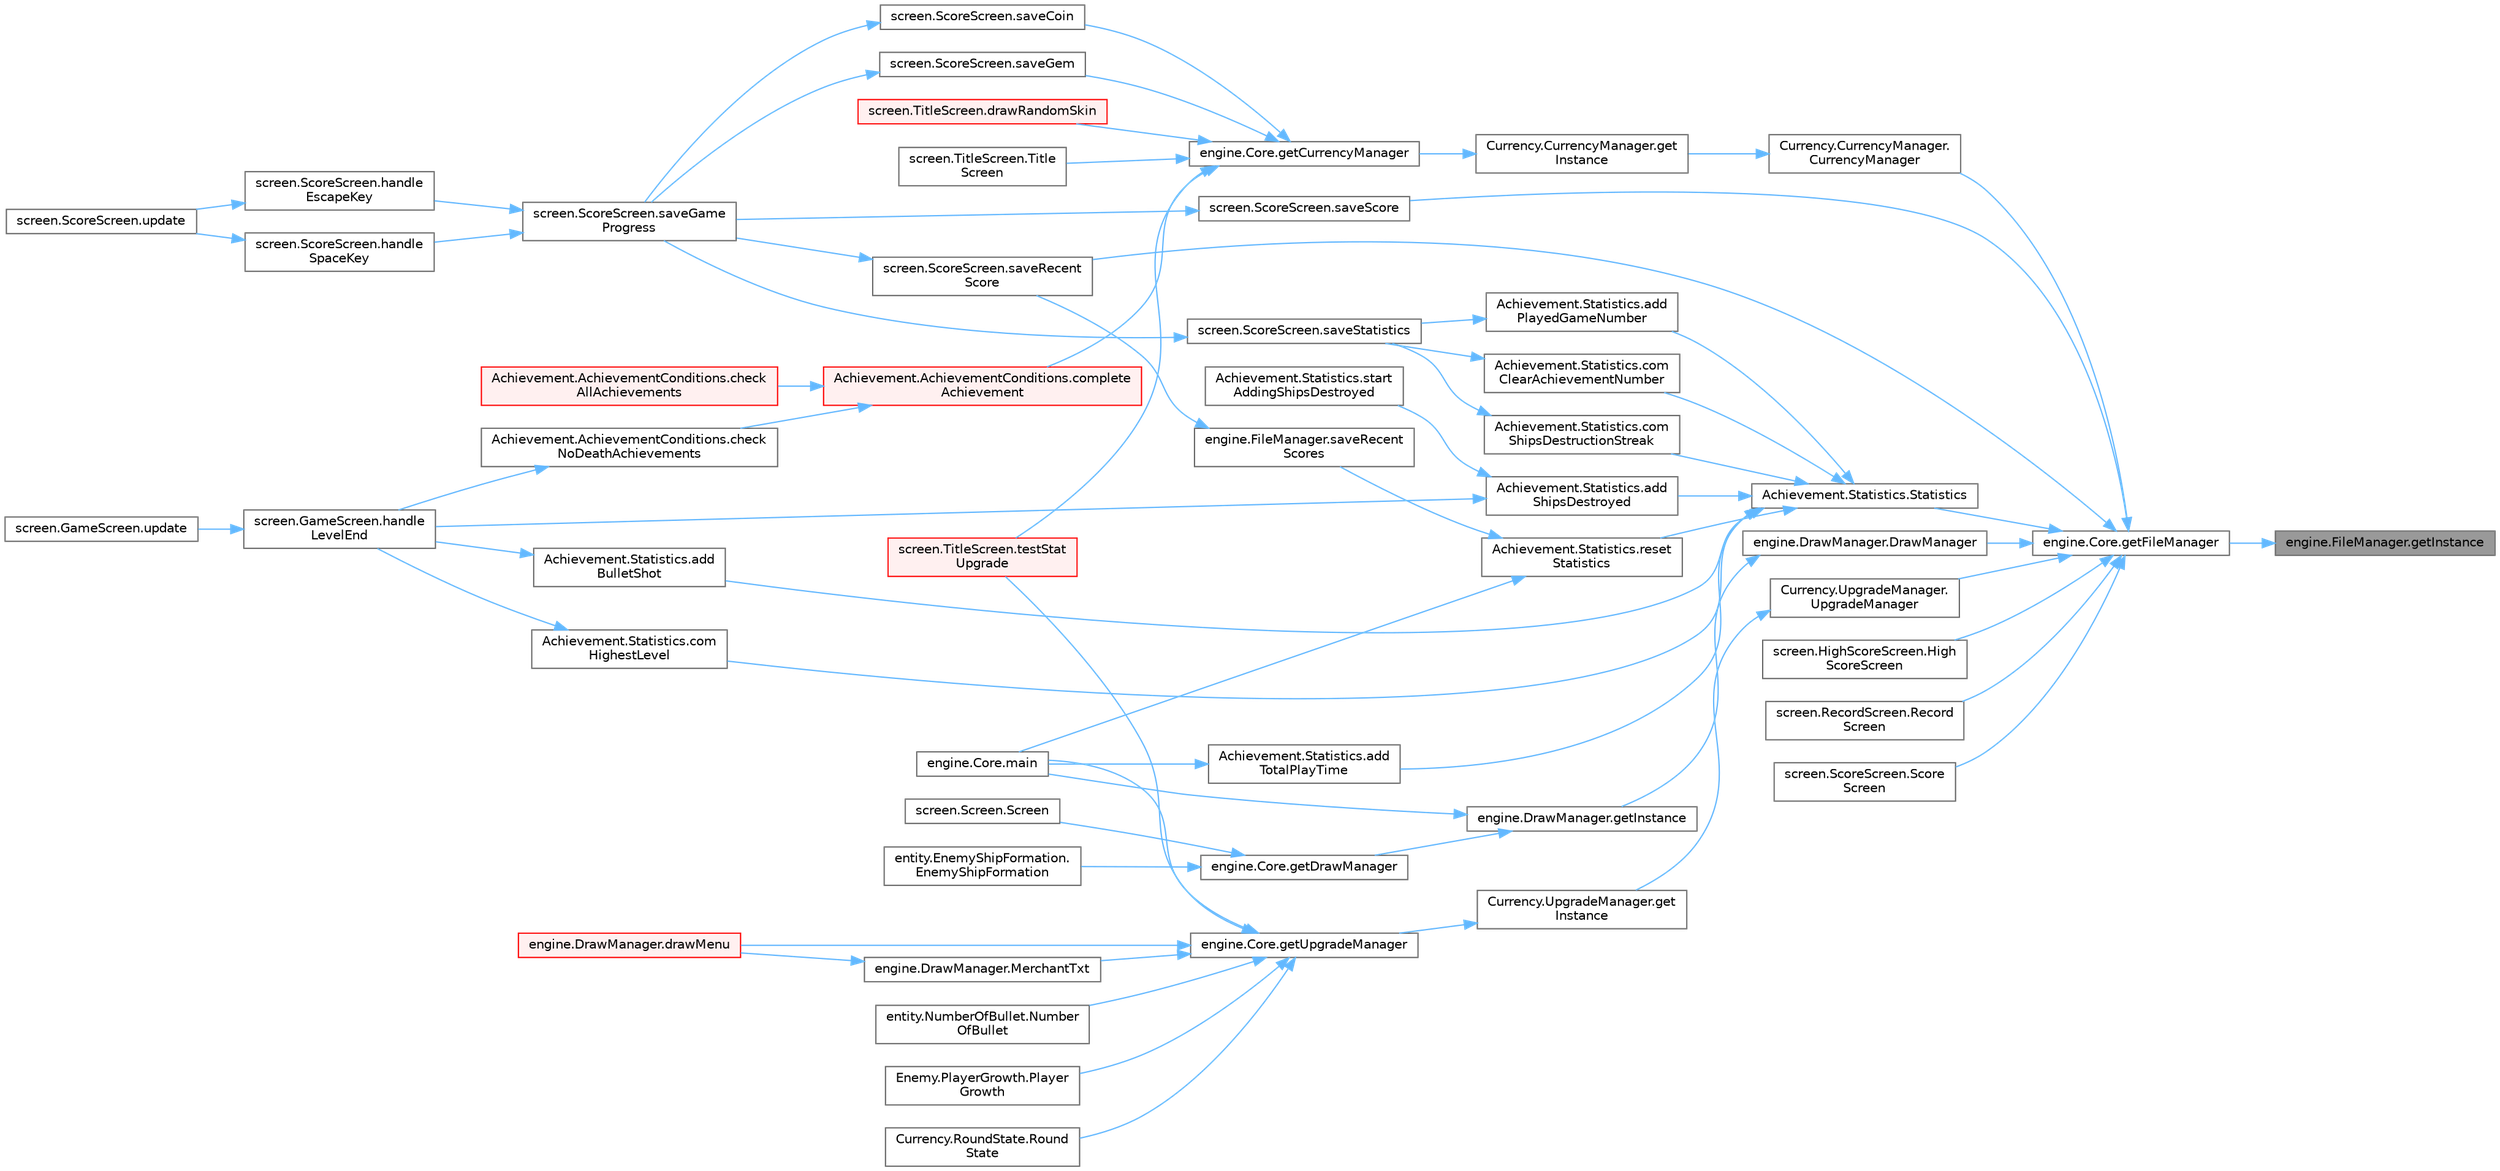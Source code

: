 digraph "engine.FileManager.getInstance"
{
 // LATEX_PDF_SIZE
  bgcolor="transparent";
  edge [fontname=Helvetica,fontsize=10,labelfontname=Helvetica,labelfontsize=10];
  node [fontname=Helvetica,fontsize=10,shape=box,height=0.2,width=0.4];
  rankdir="RL";
  Node1 [id="Node000001",label="engine.FileManager.getInstance",height=0.2,width=0.4,color="gray40", fillcolor="grey60", style="filled", fontcolor="black",tooltip="Returns shared instance of FileManager."];
  Node1 -> Node2 [id="edge1_Node000001_Node000002",dir="back",color="steelblue1",style="solid",tooltip=" "];
  Node2 [id="Node000002",label="engine.Core.getFileManager",height=0.2,width=0.4,color="grey40", fillcolor="white", style="filled",URL="$classengine_1_1_core.html#adb491d93cae178d9f5b8e7d05e2ad8e8",tooltip="Controls access to the file manager."];
  Node2 -> Node3 [id="edge2_Node000002_Node000003",dir="back",color="steelblue1",style="solid",tooltip=" "];
  Node3 [id="Node000003",label="Currency.CurrencyManager.\lCurrencyManager",height=0.2,width=0.4,color="grey40", fillcolor="white", style="filled",URL="$class_currency_1_1_currency_manager.html#a717e788aeda8a1ffde764f7e187b9146",tooltip="private constructor."];
  Node3 -> Node4 [id="edge3_Node000003_Node000004",dir="back",color="steelblue1",style="solid",tooltip=" "];
  Node4 [id="Node000004",label="Currency.CurrencyManager.get\lInstance",height=0.2,width=0.4,color="grey40", fillcolor="white", style="filled",URL="$class_currency_1_1_currency_manager.html#a31c832489fc9cffeeb9a753e3abe3154",tooltip="Returns shared instance of FileManager."];
  Node4 -> Node5 [id="edge4_Node000004_Node000005",dir="back",color="steelblue1",style="solid",tooltip=" "];
  Node5 [id="Node000005",label="engine.Core.getCurrencyManager",height=0.2,width=0.4,color="grey40", fillcolor="white", style="filled",URL="$classengine_1_1_core.html#af6af7caff5e9b89c8bf5d801095f726d",tooltip="Controls access to the currency manager."];
  Node5 -> Node6 [id="edge5_Node000005_Node000006",dir="back",color="steelblue1",style="solid",tooltip=" "];
  Node6 [id="Node000006",label="Achievement.AchievementConditions.complete\lAchievement",height=0.2,width=0.4,color="red", fillcolor="#FFF0F0", style="filled",URL="$class_achievement_1_1_achievement_conditions.html#a370857deb5c4dc35e2bd3191fb6834c1",tooltip=" "];
  Node6 -> Node7 [id="edge6_Node000006_Node000007",dir="back",color="steelblue1",style="solid",tooltip=" "];
  Node7 [id="Node000007",label="Achievement.AchievementConditions.check\lAllAchievements",height=0.2,width=0.4,color="red", fillcolor="#FFF0F0", style="filled",URL="$class_achievement_1_1_achievement_conditions.html#a99d262bc05fed539b97aa1107fcfba48",tooltip=" "];
  Node6 -> Node10 [id="edge7_Node000006_Node000010",dir="back",color="steelblue1",style="solid",tooltip=" "];
  Node10 [id="Node000010",label="Achievement.AchievementConditions.check\lNoDeathAchievements",height=0.2,width=0.4,color="grey40", fillcolor="white", style="filled",URL="$class_achievement_1_1_achievement_conditions.html#ab3b45005bc2580da03cf08b1f13c44cb",tooltip=" "];
  Node10 -> Node11 [id="edge8_Node000010_Node000011",dir="back",color="steelblue1",style="solid",tooltip=" "];
  Node11 [id="Node000011",label="screen.GameScreen.handle\lLevelEnd",height=0.2,width=0.4,color="grey40", fillcolor="white", style="filled",URL="$classscreen_1_1_game_screen.html#a41e19e7b8b70f17d04c7787b81d5116c",tooltip=" "];
  Node11 -> Node12 [id="edge9_Node000011_Node000012",dir="back",color="steelblue1",style="solid",tooltip=" "];
  Node12 [id="Node000012",label="screen.GameScreen.update",height=0.2,width=0.4,color="grey40", fillcolor="white", style="filled",URL="$classscreen_1_1_game_screen.html#aea54bbc0cb5c6990c159be77532b94e0",tooltip="Updates the elements on screen and checks for events."];
  Node5 -> Node23 [id="edge10_Node000005_Node000023",dir="back",color="steelblue1",style="solid",tooltip=" "];
  Node23 [id="Node000023",label="screen.TitleScreen.drawRandomSkin",height=0.2,width=0.4,color="red", fillcolor="#FFF0F0", style="filled",URL="$classscreen_1_1_title_screen.html#a7fd5b09abe3bec0ab469b9cf6c8153b9",tooltip=" "];
  Node5 -> Node26 [id="edge11_Node000005_Node000026",dir="back",color="steelblue1",style="solid",tooltip=" "];
  Node26 [id="Node000026",label="screen.ScoreScreen.saveCoin",height=0.2,width=0.4,color="grey40", fillcolor="white", style="filled",URL="$classscreen_1_1_score_screen.html#a33f288e63a20c11b9aefc2ab5b1ceead",tooltip="Saves the coin into currency file."];
  Node26 -> Node27 [id="edge12_Node000026_Node000027",dir="back",color="steelblue1",style="solid",tooltip=" "];
  Node27 [id="Node000027",label="screen.ScoreScreen.saveGame\lProgress",height=0.2,width=0.4,color="grey40", fillcolor="white", style="filled",URL="$classscreen_1_1_score_screen.html#a41ff54b61e6d1d32adc72c07e2c3b3b6",tooltip=" "];
  Node27 -> Node28 [id="edge13_Node000027_Node000028",dir="back",color="steelblue1",style="solid",tooltip=" "];
  Node28 [id="Node000028",label="screen.ScoreScreen.handle\lEscapeKey",height=0.2,width=0.4,color="grey40", fillcolor="white", style="filled",URL="$classscreen_1_1_score_screen.html#a057479f036d6fbc727ae22c60f924d09",tooltip=" "];
  Node28 -> Node29 [id="edge14_Node000028_Node000029",dir="back",color="steelblue1",style="solid",tooltip=" "];
  Node29 [id="Node000029",label="screen.ScoreScreen.update",height=0.2,width=0.4,color="grey40", fillcolor="white", style="filled",URL="$classscreen_1_1_score_screen.html#a38e621d92395da75408301bb9873dbdf",tooltip="Updates the elements on screen and checks for events."];
  Node27 -> Node30 [id="edge15_Node000027_Node000030",dir="back",color="steelblue1",style="solid",tooltip=" "];
  Node30 [id="Node000030",label="screen.ScoreScreen.handle\lSpaceKey",height=0.2,width=0.4,color="grey40", fillcolor="white", style="filled",URL="$classscreen_1_1_score_screen.html#acbdd3f9cc0796d86422536b798d5c953",tooltip=" "];
  Node30 -> Node29 [id="edge16_Node000030_Node000029",dir="back",color="steelblue1",style="solid",tooltip=" "];
  Node5 -> Node31 [id="edge17_Node000005_Node000031",dir="back",color="steelblue1",style="solid",tooltip=" "];
  Node31 [id="Node000031",label="screen.ScoreScreen.saveGem",height=0.2,width=0.4,color="grey40", fillcolor="white", style="filled",URL="$classscreen_1_1_score_screen.html#a7eb9637ed29cd1d517d7c64c6317bbc4",tooltip="Saves the gem into currency file."];
  Node31 -> Node27 [id="edge18_Node000031_Node000027",dir="back",color="steelblue1",style="solid",tooltip=" "];
  Node5 -> Node32 [id="edge19_Node000005_Node000032",dir="back",color="steelblue1",style="solid",tooltip=" "];
  Node32 [id="Node000032",label="screen.TitleScreen.testStat\lUpgrade",height=0.2,width=0.4,color="red", fillcolor="#FFF0F0", style="filled",URL="$classscreen_1_1_title_screen.html#a64bde84610fa44a3ef12fcf017ef3217",tooltip="runs when player do buying things when store system is ready – unwrap annotated code and rename this ..."];
  Node5 -> Node33 [id="edge20_Node000005_Node000033",dir="back",color="steelblue1",style="solid",tooltip=" "];
  Node33 [id="Node000033",label="screen.TitleScreen.Title\lScreen",height=0.2,width=0.4,color="grey40", fillcolor="white", style="filled",URL="$classscreen_1_1_title_screen.html#a6d58b0bb3a8064f2e9a0b165762421f5",tooltip="Constructor, establishes the properties of the screen."];
  Node2 -> Node34 [id="edge21_Node000002_Node000034",dir="back",color="steelblue1",style="solid",tooltip=" "];
  Node34 [id="Node000034",label="engine.DrawManager.DrawManager",height=0.2,width=0.4,color="grey40", fillcolor="white", style="filled",URL="$classengine_1_1_draw_manager.html#a75ec582f8ca675258c9eeefc4e3923c4",tooltip="Private constructor."];
  Node34 -> Node35 [id="edge22_Node000034_Node000035",dir="back",color="steelblue1",style="solid",tooltip=" "];
  Node35 [id="Node000035",label="engine.DrawManager.getInstance",height=0.2,width=0.4,color="grey40", fillcolor="white", style="filled",URL="$classengine_1_1_draw_manager.html#a65d3bcf5882046f637638cfcc3d7d84f",tooltip="Returns shared instance of DrawManager."];
  Node35 -> Node36 [id="edge23_Node000035_Node000036",dir="back",color="steelblue1",style="solid",tooltip=" "];
  Node36 [id="Node000036",label="engine.Core.getDrawManager",height=0.2,width=0.4,color="grey40", fillcolor="white", style="filled",URL="$classengine_1_1_core.html#ab8d6946e1c3ea2981bc009665d6155b5",tooltip="Controls access to the drawing manager."];
  Node36 -> Node37 [id="edge24_Node000036_Node000037",dir="back",color="steelblue1",style="solid",tooltip=" "];
  Node37 [id="Node000037",label="entity.EnemyShipFormation.\lEnemyShipFormation",height=0.2,width=0.4,color="grey40", fillcolor="white", style="filled",URL="$classentity_1_1_enemy_ship_formation.html#a376224dc2ff5bd7fbd919e4d6b225cdc",tooltip="Constructor, sets the initial conditions."];
  Node36 -> Node38 [id="edge25_Node000036_Node000038",dir="back",color="steelblue1",style="solid",tooltip=" "];
  Node38 [id="Node000038",label="screen.Screen.Screen",height=0.2,width=0.4,color="grey40", fillcolor="white", style="filled",URL="$classscreen_1_1_screen.html#a1ebb8482ec863c6ad05618ad5d11518e",tooltip="Constructor, establishes the properties of the screen."];
  Node35 -> Node9 [id="edge26_Node000035_Node000009",dir="back",color="steelblue1",style="solid",tooltip=" "];
  Node9 [id="Node000009",label="engine.Core.main",height=0.2,width=0.4,color="grey40", fillcolor="white", style="filled",URL="$classengine_1_1_core.html#a57772a5de30ed8af04183baad8f1281e",tooltip="Test implementation."];
  Node2 -> Node39 [id="edge27_Node000002_Node000039",dir="back",color="steelblue1",style="solid",tooltip=" "];
  Node39 [id="Node000039",label="screen.HighScoreScreen.High\lScoreScreen",height=0.2,width=0.4,color="grey40", fillcolor="white", style="filled",URL="$classscreen_1_1_high_score_screen.html#a64a97eae14496b17608a6d39d38dc54f",tooltip="Constructor, establishes the properties of the screen."];
  Node2 -> Node40 [id="edge28_Node000002_Node000040",dir="back",color="steelblue1",style="solid",tooltip=" "];
  Node40 [id="Node000040",label="screen.RecordScreen.Record\lScreen",height=0.2,width=0.4,color="grey40", fillcolor="white", style="filled",URL="$classscreen_1_1_record_screen.html#ada67944e76b360637864a5ab748f4351",tooltip="Constructor, establishes the properties of the screen."];
  Node2 -> Node41 [id="edge29_Node000002_Node000041",dir="back",color="steelblue1",style="solid",tooltip=" "];
  Node41 [id="Node000041",label="screen.ScoreScreen.saveRecent\lScore",height=0.2,width=0.4,color="grey40", fillcolor="white", style="filled",URL="$classscreen_1_1_score_screen.html#acf1e5689ded9e3a788f24a32eae2e4d4",tooltip="Saves the score as a recent score."];
  Node41 -> Node27 [id="edge30_Node000041_Node000027",dir="back",color="steelblue1",style="solid",tooltip=" "];
  Node2 -> Node42 [id="edge31_Node000002_Node000042",dir="back",color="steelblue1",style="solid",tooltip=" "];
  Node42 [id="Node000042",label="screen.ScoreScreen.saveScore",height=0.2,width=0.4,color="grey40", fillcolor="white", style="filled",URL="$classscreen_1_1_score_screen.html#ad4dae67615c89c96db3ab1de1ac043ec",tooltip="Saves the score as a high score."];
  Node42 -> Node27 [id="edge32_Node000042_Node000027",dir="back",color="steelblue1",style="solid",tooltip=" "];
  Node2 -> Node43 [id="edge33_Node000002_Node000043",dir="back",color="steelblue1",style="solid",tooltip=" "];
  Node43 [id="Node000043",label="screen.ScoreScreen.Score\lScreen",height=0.2,width=0.4,color="grey40", fillcolor="white", style="filled",URL="$classscreen_1_1_score_screen.html#a8a078b464e3ee2d49c50e8decfaf7ed9",tooltip="Constructor, establishes the properties of the screen."];
  Node2 -> Node44 [id="edge34_Node000002_Node000044",dir="back",color="steelblue1",style="solid",tooltip=" "];
  Node44 [id="Node000044",label="Achievement.Statistics.Statistics",height=0.2,width=0.4,color="grey40", fillcolor="white", style="filled",URL="$class_achievement_1_1_statistics.html#aeadeb981ade27306c427c3493a22d612",tooltip="Public Constructor."];
  Node44 -> Node45 [id="edge35_Node000044_Node000045",dir="back",color="steelblue1",style="solid",tooltip=" "];
  Node45 [id="Node000045",label="Achievement.Statistics.add\lBulletShot",height=0.2,width=0.4,color="grey40", fillcolor="white", style="filled",URL="$class_achievement_1_1_statistics.html#a138bee76b4274699681e478a4737269e",tooltip="Add the number of bullets fired so far to the previous record."];
  Node45 -> Node11 [id="edge36_Node000045_Node000011",dir="back",color="steelblue1",style="solid",tooltip=" "];
  Node44 -> Node46 [id="edge37_Node000044_Node000046",dir="back",color="steelblue1",style="solid",tooltip=" "];
  Node46 [id="Node000046",label="Achievement.Statistics.add\lPlayedGameNumber",height=0.2,width=0.4,color="grey40", fillcolor="white", style="filled",URL="$class_achievement_1_1_statistics.html#a70c9ca387c795d149852dff0e7c298f2",tooltip="Add the number of games played."];
  Node46 -> Node47 [id="edge38_Node000046_Node000047",dir="back",color="steelblue1",style="solid",tooltip=" "];
  Node47 [id="Node000047",label="screen.ScoreScreen.saveStatistics",height=0.2,width=0.4,color="grey40", fillcolor="white", style="filled",URL="$classscreen_1_1_score_screen.html#a87b225983adb40984b69ee15b4dd5f93",tooltip="Saves the Player's Statistics."];
  Node47 -> Node27 [id="edge39_Node000047_Node000027",dir="back",color="steelblue1",style="solid",tooltip=" "];
  Node44 -> Node18 [id="edge40_Node000044_Node000018",dir="back",color="steelblue1",style="solid",tooltip=" "];
  Node18 [id="Node000018",label="Achievement.Statistics.add\lShipsDestroyed",height=0.2,width=0.4,color="grey40", fillcolor="white", style="filled",URL="$class_achievement_1_1_statistics.html#a59564a449d79bf40b07d6bca1feab4f9",tooltip="Add the number of ships destroyed so far to the previous record."];
  Node18 -> Node11 [id="edge41_Node000018_Node000011",dir="back",color="steelblue1",style="solid",tooltip=" "];
  Node18 -> Node19 [id="edge42_Node000018_Node000019",dir="back",color="steelblue1",style="solid",tooltip=" "];
  Node19 [id="Node000019",label="Achievement.Statistics.start\lAddingShipsDestroyed",height=0.2,width=0.4,color="grey40", fillcolor="white", style="filled",URL="$class_achievement_1_1_statistics.html#abf85693bc6a7f785a02fad922acc9bcc",tooltip=" "];
  Node44 -> Node48 [id="edge43_Node000044_Node000048",dir="back",color="steelblue1",style="solid",tooltip=" "];
  Node48 [id="Node000048",label="Achievement.Statistics.add\lTotalPlayTime",height=0.2,width=0.4,color="grey40", fillcolor="white", style="filled",URL="$class_achievement_1_1_statistics.html#a99f38e4d8621a9937c77465ae9e5527e",tooltip="Add the current game's playtime to the previous total playtime."];
  Node48 -> Node9 [id="edge44_Node000048_Node000009",dir="back",color="steelblue1",style="solid",tooltip=" "];
  Node44 -> Node49 [id="edge45_Node000044_Node000049",dir="back",color="steelblue1",style="solid",tooltip=" "];
  Node49 [id="Node000049",label="Achievement.Statistics.com\lClearAchievementNumber",height=0.2,width=0.4,color="grey40", fillcolor="white", style="filled",URL="$class_achievement_1_1_statistics.html#a046884caedaf90d798dc5bd6c65f80b7",tooltip="Compare the number of achievements cleared up to now with the number of achievements cleared after th..."];
  Node49 -> Node47 [id="edge46_Node000049_Node000047",dir="back",color="steelblue1",style="solid",tooltip=" "];
  Node44 -> Node50 [id="edge47_Node000044_Node000050",dir="back",color="steelblue1",style="solid",tooltip=" "];
  Node50 [id="Node000050",label="Achievement.Statistics.com\lHighestLevel",height=0.2,width=0.4,color="grey40", fillcolor="white", style="filled",URL="$class_achievement_1_1_statistics.html#ae59e3371feeb5c1e14d4640419c6ee37",tooltip="Compare the previously highest reached level with the currently reached level."];
  Node50 -> Node11 [id="edge48_Node000050_Node000011",dir="back",color="steelblue1",style="solid",tooltip=" "];
  Node44 -> Node51 [id="edge49_Node000044_Node000051",dir="back",color="steelblue1",style="solid",tooltip=" "];
  Node51 [id="Node000051",label="Achievement.Statistics.com\lShipsDestructionStreak",height=0.2,width=0.4,color="grey40", fillcolor="white", style="filled",URL="$class_achievement_1_1_statistics.html#a50c7a6face4c8543e72f56144d46ed5d",tooltip="Compare the current game's destruction streak with the high score for shipsDestructionStreak."];
  Node51 -> Node47 [id="edge50_Node000051_Node000047",dir="back",color="steelblue1",style="solid",tooltip=" "];
  Node44 -> Node52 [id="edge51_Node000044_Node000052",dir="back",color="steelblue1",style="solid",tooltip=" "];
  Node52 [id="Node000052",label="Achievement.Statistics.reset\lStatistics",height=0.2,width=0.4,color="grey40", fillcolor="white", style="filled",URL="$class_achievement_1_1_statistics.html#a2bc2b1895c2e715fc47423ac9e3c1377",tooltip=" "];
  Node52 -> Node9 [id="edge52_Node000052_Node000009",dir="back",color="steelblue1",style="solid",tooltip=" "];
  Node52 -> Node53 [id="edge53_Node000052_Node000053",dir="back",color="steelblue1",style="solid",tooltip=" "];
  Node53 [id="Node000053",label="engine.FileManager.saveRecent\lScores",height=0.2,width=0.4,color="grey40", fillcolor="white", style="filled",URL="$classengine_1_1_file_manager.html#a7b457940b2fc05ff5f3d141dc001ec5f",tooltip="Saves user recent scores to disk."];
  Node53 -> Node41 [id="edge54_Node000053_Node000041",dir="back",color="steelblue1",style="solid",tooltip=" "];
  Node2 -> Node54 [id="edge55_Node000002_Node000054",dir="back",color="steelblue1",style="solid",tooltip=" "];
  Node54 [id="Node000054",label="Currency.UpgradeManager.\lUpgradeManager",height=0.2,width=0.4,color="grey40", fillcolor="white", style="filled",URL="$class_currency_1_1_upgrade_manager.html#a3eba38bf042f6f80cbe3365ca87b3bfd",tooltip="private constructor."];
  Node54 -> Node55 [id="edge56_Node000054_Node000055",dir="back",color="steelblue1",style="solid",tooltip=" "];
  Node55 [id="Node000055",label="Currency.UpgradeManager.get\lInstance",height=0.2,width=0.4,color="grey40", fillcolor="white", style="filled",URL="$class_currency_1_1_upgrade_manager.html#a282e2ed1f01eb22196dccd90b20d4ee5",tooltip="Returns shared instance of UpgradeManager."];
  Node55 -> Node56 [id="edge57_Node000055_Node000056",dir="back",color="steelblue1",style="solid",tooltip=" "];
  Node56 [id="Node000056",label="engine.Core.getUpgradeManager",height=0.2,width=0.4,color="grey40", fillcolor="white", style="filled",URL="$classengine_1_1_core.html#a3b39da2cc59c57cfa84fb9567ad1fec5",tooltip="Controls access to the currency manager."];
  Node56 -> Node57 [id="edge58_Node000056_Node000057",dir="back",color="steelblue1",style="solid",tooltip=" "];
  Node57 [id="Node000057",label="engine.DrawManager.drawMenu",height=0.2,width=0.4,color="red", fillcolor="#FFF0F0", style="filled",URL="$classengine_1_1_draw_manager.html#aa8899ff89b1b8cb4a30c6248ab3386f4",tooltip=" "];
  Node56 -> Node9 [id="edge59_Node000056_Node000009",dir="back",color="steelblue1",style="solid",tooltip=" "];
  Node56 -> Node59 [id="edge60_Node000056_Node000059",dir="back",color="steelblue1",style="solid",tooltip=" "];
  Node59 [id="Node000059",label="engine.DrawManager.MerchantTxt",height=0.2,width=0.4,color="grey40", fillcolor="white", style="filled",URL="$classengine_1_1_draw_manager.html#aa78bf3e4414404d78091953b914cc4d5",tooltip=" "];
  Node59 -> Node57 [id="edge61_Node000059_Node000057",dir="back",color="steelblue1",style="solid",tooltip=" "];
  Node56 -> Node60 [id="edge62_Node000056_Node000060",dir="back",color="steelblue1",style="solid",tooltip=" "];
  Node60 [id="Node000060",label="entity.NumberOfBullet.Number\lOfBullet",height=0.2,width=0.4,color="grey40", fillcolor="white", style="filled",URL="$classentity_1_1_number_of_bullet.html#ac98286f09101d45aa393c52855e3adc6",tooltip="Constructor."];
  Node56 -> Node61 [id="edge63_Node000056_Node000061",dir="back",color="steelblue1",style="solid",tooltip=" "];
  Node61 [id="Node000061",label="Enemy.PlayerGrowth.Player\lGrowth",height=0.2,width=0.4,color="grey40", fillcolor="white", style="filled",URL="$class_enemy_1_1_player_growth.html#aa088528296fad286c33aac404b782596",tooltip=" "];
  Node56 -> Node62 [id="edge64_Node000056_Node000062",dir="back",color="steelblue1",style="solid",tooltip=" "];
  Node62 [id="Node000062",label="Currency.RoundState.Round\lState",height=0.2,width=0.4,color="grey40", fillcolor="white", style="filled",URL="$class_currency_1_1_round_state.html#a56b85ae03c3844d9d9c67607c25c8b19",tooltip=" "];
  Node56 -> Node32 [id="edge65_Node000056_Node000032",dir="back",color="steelblue1",style="solid",tooltip=" "];
}
